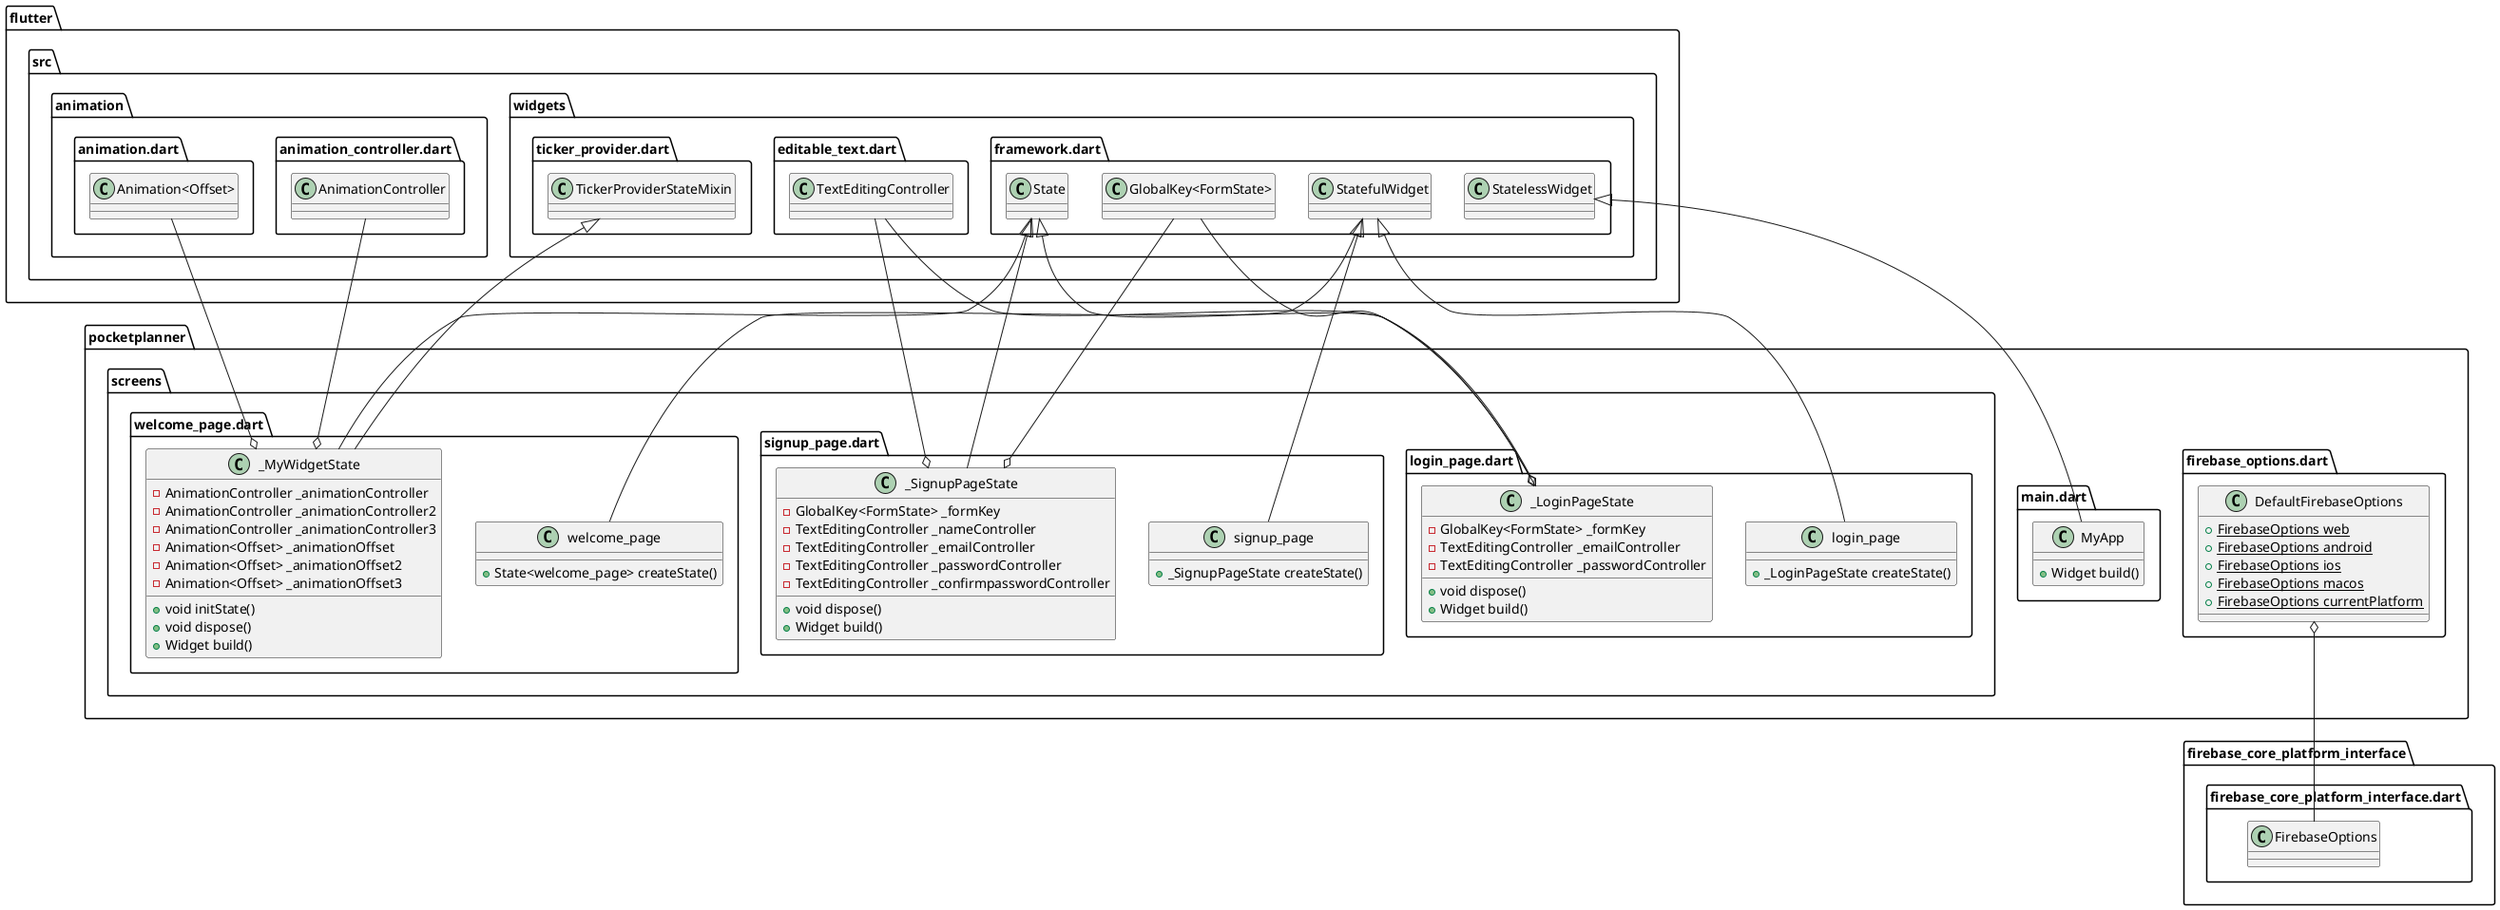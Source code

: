 @startuml class_diagram
set namespaceSeparator ::

class "pocketplanner::firebase_options.dart::DefaultFirebaseOptions" {
  {static} +FirebaseOptions web
  {static} +FirebaseOptions android
  {static} +FirebaseOptions ios
  {static} +FirebaseOptions macos
  {static} +FirebaseOptions currentPlatform
}

"pocketplanner::firebase_options.dart::DefaultFirebaseOptions" o-- "firebase_core_platform_interface::firebase_core_platform_interface.dart::FirebaseOptions"     

class "pocketplanner::main.dart::MyApp" {
  +Widget build()
}

"flutter::src::widgets::framework.dart::StatelessWidget" <|-- "pocketplanner::main.dart::MyApp"

class "pocketplanner::screens::login_page.dart::login_page" {
  +_LoginPageState createState()
}

"flutter::src::widgets::framework.dart::StatefulWidget" <|-- "pocketplanner::screens::login_page.dart::login_page"

class "pocketplanner::screens::login_page.dart::_LoginPageState" {
  -GlobalKey<FormState> _formKey
  -TextEditingController _emailController
  -TextEditingController _passwordController
  +void dispose()
  +Widget build()
}

"pocketplanner::screens::login_page.dart::_LoginPageState" o-- "flutter::src::widgets::framework.dart::GlobalKey<FormState>"
"pocketplanner::screens::login_page.dart::_LoginPageState" o-- "flutter::src::widgets::editable_text.dart::TextEditingController"
"flutter::src::widgets::framework.dart::State" <|-- "pocketplanner::screens::login_page.dart::_LoginPageState"

class "pocketplanner::screens::signup_page.dart::signup_page" {
  +_SignupPageState createState()
}

"flutter::src::widgets::framework.dart::StatefulWidget" <|-- "pocketplanner::screens::signup_page.dart::signup_page"

class "pocketplanner::screens::signup_page.dart::_SignupPageState" {
  -GlobalKey<FormState> _formKey
  -TextEditingController _nameController
  -TextEditingController _emailController
  -TextEditingController _passwordController
  -TextEditingController _confirmpasswordController
  +void dispose()
  +Widget build()
}

"pocketplanner::screens::signup_page.dart::_SignupPageState" o-- "flutter::src::widgets::framework.dart::GlobalKey<FormState>"
"pocketplanner::screens::signup_page.dart::_SignupPageState" o-- "flutter::src::widgets::editable_text.dart::TextEditingController"
"flutter::src::widgets::framework.dart::State" <|-- "pocketplanner::screens::signup_page.dart::_SignupPageState"

class "pocketplanner::screens::welcome_page.dart::welcome_page" {
  +State<welcome_page> createState()
}

"flutter::src::widgets::framework.dart::StatefulWidget" <|-- "pocketplanner::screens::welcome_page.dart::welcome_page"

class "pocketplanner::screens::welcome_page.dart::_MyWidgetState" {
  -AnimationController _animationController
  -AnimationController _animationController2
  -AnimationController _animationController3
  -Animation<Offset> _animationOffset
  -Animation<Offset> _animationOffset2
  -Animation<Offset> _animationOffset3
  +void initState()
  +void dispose()
  +Widget build()
}

"pocketplanner::screens::welcome_page.dart::_MyWidgetState" o-- "flutter::src::animation::animation_controller.dart::AnimationController"
"pocketplanner::screens::welcome_page.dart::_MyWidgetState" o-- "flutter::src::animation::animation.dart::Animation<Offset>"
"flutter::src::widgets::framework.dart::State" <|-- "pocketplanner::screens::welcome_page.dart::_MyWidgetState"
"flutter::src::widgets::ticker_provider.dart::TickerProviderStateMixin" <|-- "pocketplanner::screens::welcome_page.dart::_MyWidgetState"


@enduml